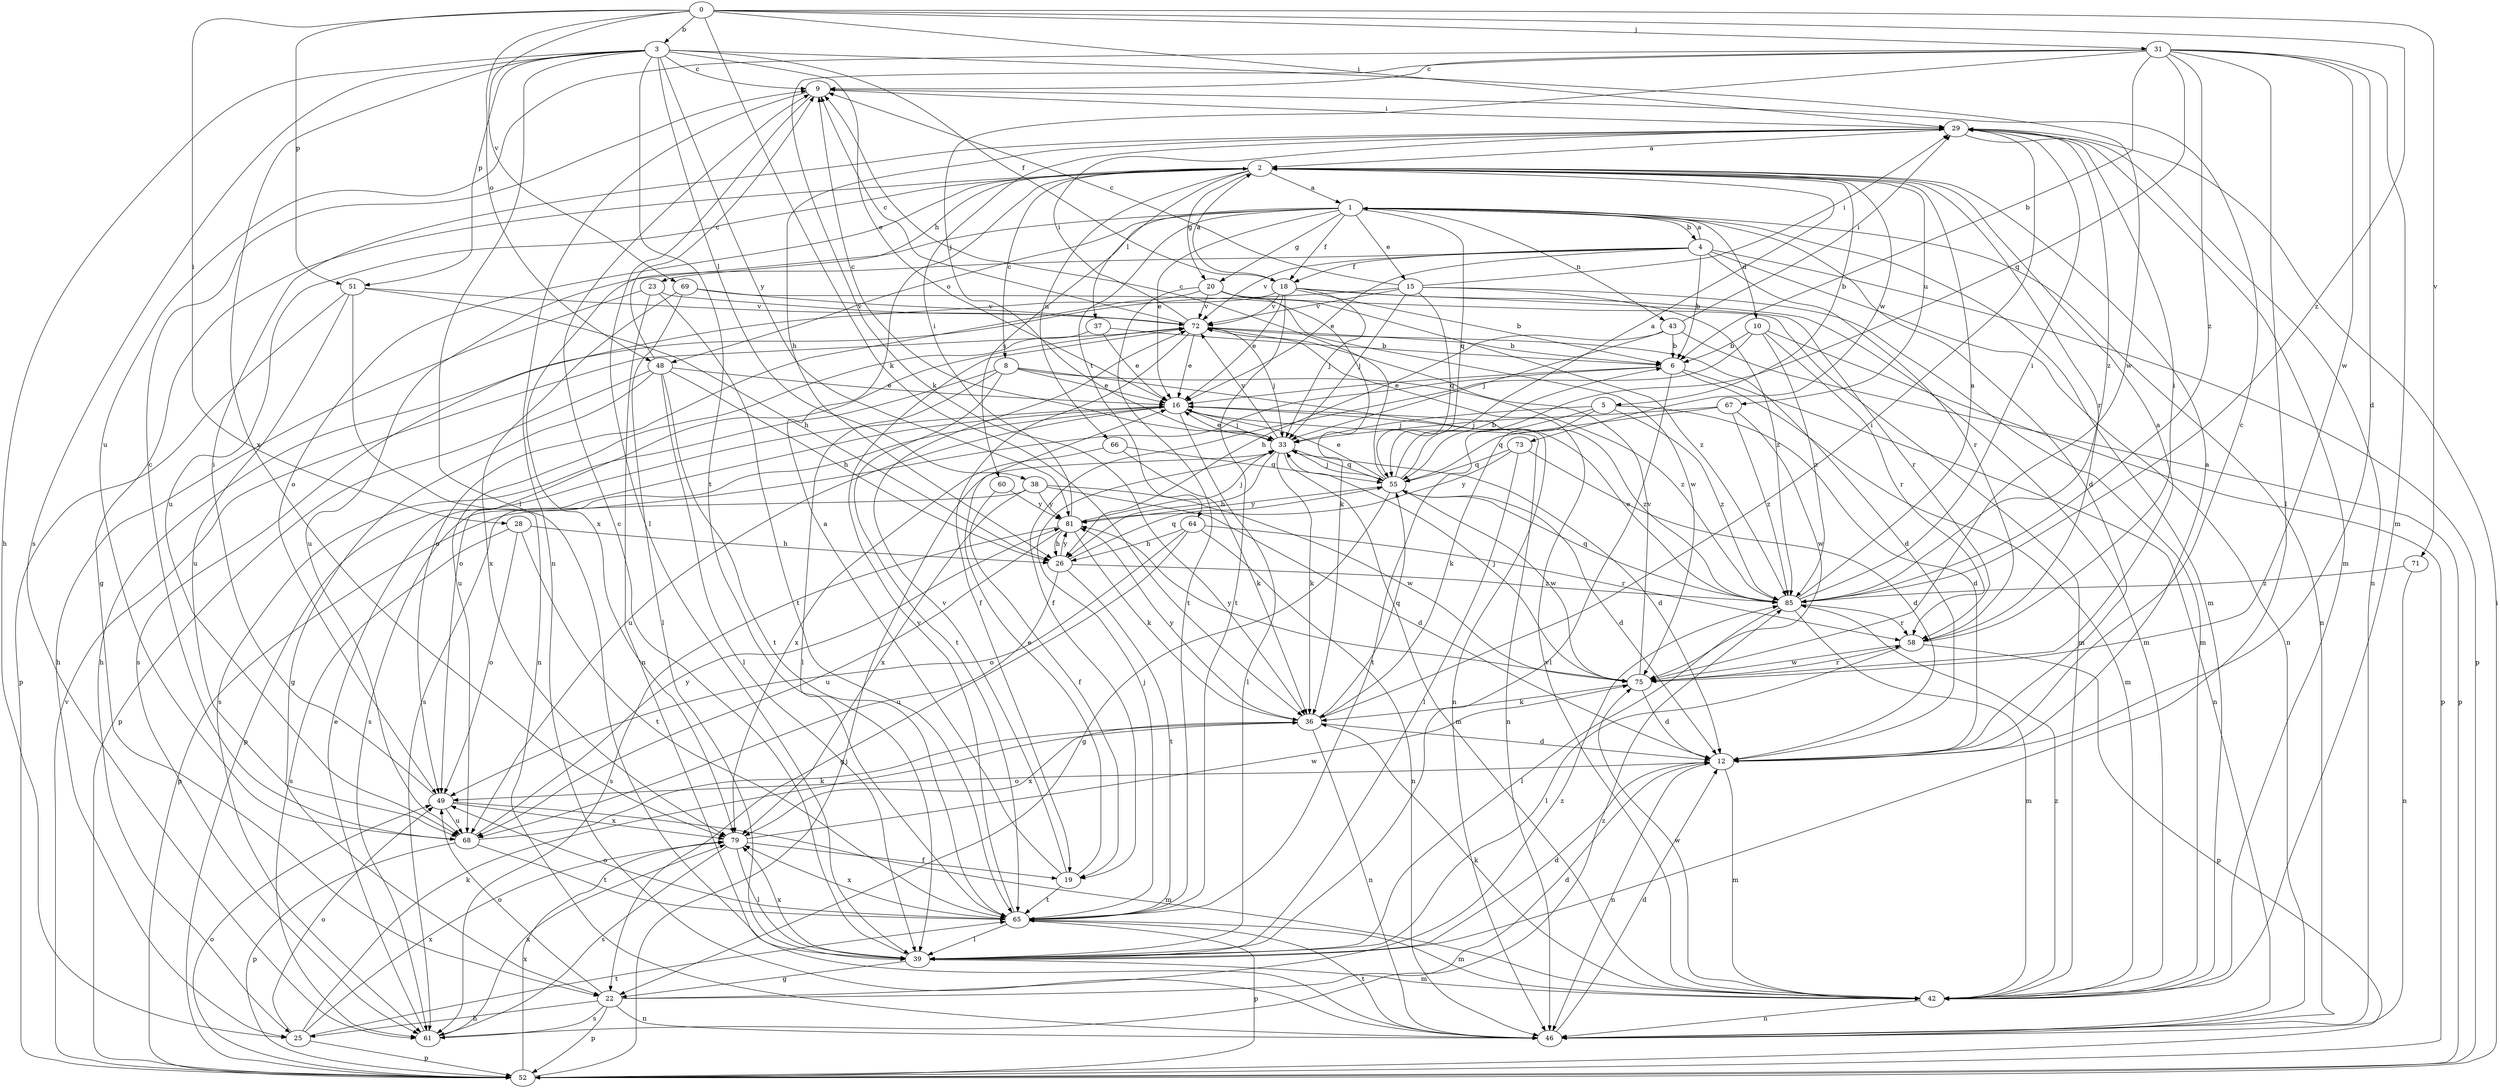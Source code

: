 strict digraph  {
0;
1;
2;
3;
4;
5;
6;
8;
9;
10;
12;
15;
16;
18;
19;
20;
22;
23;
25;
26;
28;
29;
31;
33;
36;
37;
38;
39;
42;
43;
46;
48;
49;
51;
52;
55;
58;
60;
61;
64;
65;
66;
67;
68;
69;
71;
72;
73;
75;
79;
81;
85;
0 -> 3  [label=b];
0 -> 28  [label=i];
0 -> 29  [label=i];
0 -> 31  [label=j];
0 -> 36  [label=k];
0 -> 48  [label=o];
0 -> 51  [label=p];
0 -> 69  [label=v];
0 -> 71  [label=v];
0 -> 85  [label=z];
1 -> 4  [label=b];
1 -> 10  [label=d];
1 -> 12  [label=d];
1 -> 15  [label=e];
1 -> 16  [label=e];
1 -> 18  [label=f];
1 -> 20  [label=g];
1 -> 42  [label=m];
1 -> 43  [label=n];
1 -> 46  [label=n];
1 -> 48  [label=o];
1 -> 55  [label=q];
1 -> 60  [label=s];
1 -> 64  [label=t];
1 -> 79  [label=x];
2 -> 1  [label=a];
2 -> 5  [label=b];
2 -> 8  [label=c];
2 -> 20  [label=g];
2 -> 22  [label=g];
2 -> 23  [label=h];
2 -> 37  [label=l];
2 -> 49  [label=o];
2 -> 58  [label=r];
2 -> 66  [label=u];
2 -> 67  [label=u];
2 -> 68  [label=u];
2 -> 73  [label=w];
3 -> 9  [label=c];
3 -> 16  [label=e];
3 -> 18  [label=f];
3 -> 25  [label=h];
3 -> 38  [label=l];
3 -> 39  [label=l];
3 -> 51  [label=p];
3 -> 61  [label=s];
3 -> 65  [label=t];
3 -> 75  [label=w];
3 -> 79  [label=x];
3 -> 81  [label=y];
4 -> 1  [label=a];
4 -> 6  [label=b];
4 -> 16  [label=e];
4 -> 18  [label=f];
4 -> 46  [label=n];
4 -> 52  [label=p];
4 -> 58  [label=r];
4 -> 68  [label=u];
4 -> 72  [label=v];
5 -> 12  [label=d];
5 -> 33  [label=j];
5 -> 36  [label=k];
5 -> 65  [label=t];
5 -> 85  [label=z];
6 -> 16  [label=e];
6 -> 39  [label=l];
6 -> 42  [label=m];
6 -> 46  [label=n];
6 -> 61  [label=s];
8 -> 16  [label=e];
8 -> 39  [label=l];
8 -> 46  [label=n];
8 -> 61  [label=s];
8 -> 65  [label=t];
8 -> 85  [label=z];
9 -> 29  [label=i];
9 -> 39  [label=l];
9 -> 46  [label=n];
10 -> 6  [label=b];
10 -> 19  [label=f];
10 -> 52  [label=p];
10 -> 58  [label=r];
10 -> 85  [label=z];
12 -> 2  [label=a];
12 -> 9  [label=c];
12 -> 42  [label=m];
12 -> 46  [label=n];
12 -> 49  [label=o];
15 -> 9  [label=c];
15 -> 25  [label=h];
15 -> 29  [label=i];
15 -> 33  [label=j];
15 -> 42  [label=m];
15 -> 55  [label=q];
15 -> 72  [label=v];
15 -> 85  [label=z];
16 -> 33  [label=j];
16 -> 39  [label=l];
16 -> 46  [label=n];
16 -> 52  [label=p];
16 -> 61  [label=s];
16 -> 68  [label=u];
16 -> 85  [label=z];
18 -> 2  [label=a];
18 -> 6  [label=b];
18 -> 16  [label=e];
18 -> 33  [label=j];
18 -> 42  [label=m];
18 -> 58  [label=r];
18 -> 61  [label=s];
18 -> 65  [label=t];
18 -> 72  [label=v];
19 -> 2  [label=a];
19 -> 16  [label=e];
19 -> 65  [label=t];
19 -> 72  [label=v];
20 -> 36  [label=k];
20 -> 42  [label=m];
20 -> 49  [label=o];
20 -> 65  [label=t];
20 -> 72  [label=v];
20 -> 85  [label=z];
22 -> 12  [label=d];
22 -> 25  [label=h];
22 -> 46  [label=n];
22 -> 49  [label=o];
22 -> 52  [label=p];
22 -> 61  [label=s];
22 -> 85  [label=z];
23 -> 25  [label=h];
23 -> 46  [label=n];
23 -> 65  [label=t];
23 -> 72  [label=v];
25 -> 36  [label=k];
25 -> 49  [label=o];
25 -> 52  [label=p];
25 -> 65  [label=t];
25 -> 79  [label=x];
26 -> 55  [label=q];
26 -> 65  [label=t];
26 -> 68  [label=u];
26 -> 81  [label=y];
26 -> 85  [label=z];
28 -> 26  [label=h];
28 -> 49  [label=o];
28 -> 61  [label=s];
28 -> 65  [label=t];
29 -> 2  [label=a];
29 -> 26  [label=h];
29 -> 42  [label=m];
29 -> 46  [label=n];
29 -> 85  [label=z];
31 -> 6  [label=b];
31 -> 9  [label=c];
31 -> 12  [label=d];
31 -> 33  [label=j];
31 -> 36  [label=k];
31 -> 39  [label=l];
31 -> 42  [label=m];
31 -> 55  [label=q];
31 -> 68  [label=u];
31 -> 75  [label=w];
31 -> 85  [label=z];
33 -> 9  [label=c];
33 -> 12  [label=d];
33 -> 16  [label=e];
33 -> 26  [label=h];
33 -> 36  [label=k];
33 -> 42  [label=m];
33 -> 55  [label=q];
33 -> 72  [label=v];
36 -> 12  [label=d];
36 -> 29  [label=i];
36 -> 46  [label=n];
36 -> 55  [label=q];
36 -> 79  [label=x];
36 -> 81  [label=y];
37 -> 6  [label=b];
37 -> 16  [label=e];
37 -> 68  [label=u];
38 -> 12  [label=d];
38 -> 52  [label=p];
38 -> 75  [label=w];
38 -> 79  [label=x];
38 -> 81  [label=y];
39 -> 9  [label=c];
39 -> 12  [label=d];
39 -> 22  [label=g];
39 -> 42  [label=m];
39 -> 79  [label=x];
42 -> 36  [label=k];
42 -> 46  [label=n];
42 -> 72  [label=v];
42 -> 75  [label=w];
42 -> 85  [label=z];
43 -> 6  [label=b];
43 -> 26  [label=h];
43 -> 29  [label=i];
43 -> 33  [label=j];
43 -> 52  [label=p];
46 -> 12  [label=d];
46 -> 65  [label=t];
48 -> 9  [label=c];
48 -> 16  [label=e];
48 -> 22  [label=g];
48 -> 26  [label=h];
48 -> 39  [label=l];
48 -> 52  [label=p];
48 -> 65  [label=t];
49 -> 29  [label=i];
49 -> 42  [label=m];
49 -> 68  [label=u];
49 -> 79  [label=x];
51 -> 26  [label=h];
51 -> 46  [label=n];
51 -> 52  [label=p];
51 -> 68  [label=u];
51 -> 72  [label=v];
52 -> 29  [label=i];
52 -> 33  [label=j];
52 -> 49  [label=o];
52 -> 72  [label=v];
52 -> 79  [label=x];
55 -> 2  [label=a];
55 -> 6  [label=b];
55 -> 9  [label=c];
55 -> 12  [label=d];
55 -> 16  [label=e];
55 -> 22  [label=g];
55 -> 33  [label=j];
55 -> 75  [label=w];
55 -> 81  [label=y];
58 -> 29  [label=i];
58 -> 39  [label=l];
58 -> 52  [label=p];
58 -> 75  [label=w];
60 -> 19  [label=f];
60 -> 81  [label=y];
61 -> 16  [label=e];
61 -> 79  [label=x];
61 -> 85  [label=z];
64 -> 22  [label=g];
64 -> 26  [label=h];
64 -> 46  [label=n];
64 -> 49  [label=o];
64 -> 58  [label=r];
65 -> 33  [label=j];
65 -> 39  [label=l];
65 -> 42  [label=m];
65 -> 49  [label=o];
65 -> 52  [label=p];
65 -> 72  [label=v];
65 -> 79  [label=x];
66 -> 36  [label=k];
66 -> 55  [label=q];
66 -> 79  [label=x];
67 -> 33  [label=j];
67 -> 55  [label=q];
67 -> 75  [label=w];
67 -> 85  [label=z];
68 -> 9  [label=c];
68 -> 36  [label=k];
68 -> 52  [label=p];
68 -> 65  [label=t];
68 -> 81  [label=y];
69 -> 39  [label=l];
69 -> 72  [label=v];
69 -> 75  [label=w];
69 -> 79  [label=x];
71 -> 46  [label=n];
71 -> 85  [label=z];
72 -> 6  [label=b];
72 -> 9  [label=c];
72 -> 12  [label=d];
72 -> 16  [label=e];
72 -> 19  [label=f];
72 -> 29  [label=i];
72 -> 33  [label=j];
72 -> 49  [label=o];
73 -> 12  [label=d];
73 -> 39  [label=l];
73 -> 55  [label=q];
73 -> 81  [label=y];
75 -> 2  [label=a];
75 -> 12  [label=d];
75 -> 33  [label=j];
75 -> 36  [label=k];
75 -> 58  [label=r];
75 -> 72  [label=v];
75 -> 81  [label=y];
79 -> 19  [label=f];
79 -> 39  [label=l];
79 -> 61  [label=s];
79 -> 75  [label=w];
81 -> 26  [label=h];
81 -> 29  [label=i];
81 -> 33  [label=j];
81 -> 36  [label=k];
81 -> 61  [label=s];
81 -> 68  [label=u];
85 -> 2  [label=a];
85 -> 16  [label=e];
85 -> 29  [label=i];
85 -> 39  [label=l];
85 -> 42  [label=m];
85 -> 55  [label=q];
85 -> 58  [label=r];
}
